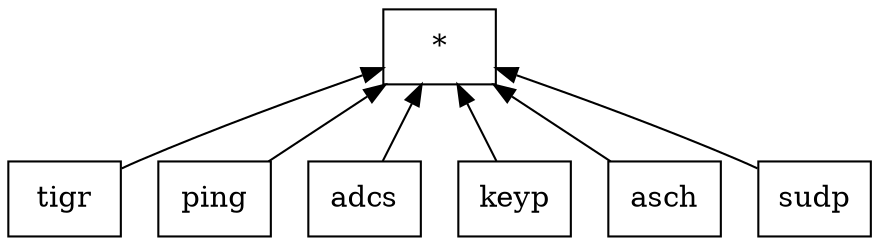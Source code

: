 digraph G { 
 rankdir=BT;
 subgraph ba { 
1 [shape=record,label="{tigr}"];
2 [shape=record,label="{ping}"];
3 [shape=record,label="{adcs}"];
4 [shape=record,label="{keyp}"];
5 [shape=record,label="{asch}"];
6 [shape=record,label="{sudp}"];
7 [shape=record,label="{*}"];
1 -> 7
2 -> 7
3 -> 7
4 -> 7
5 -> 7
6 -> 7
}}
